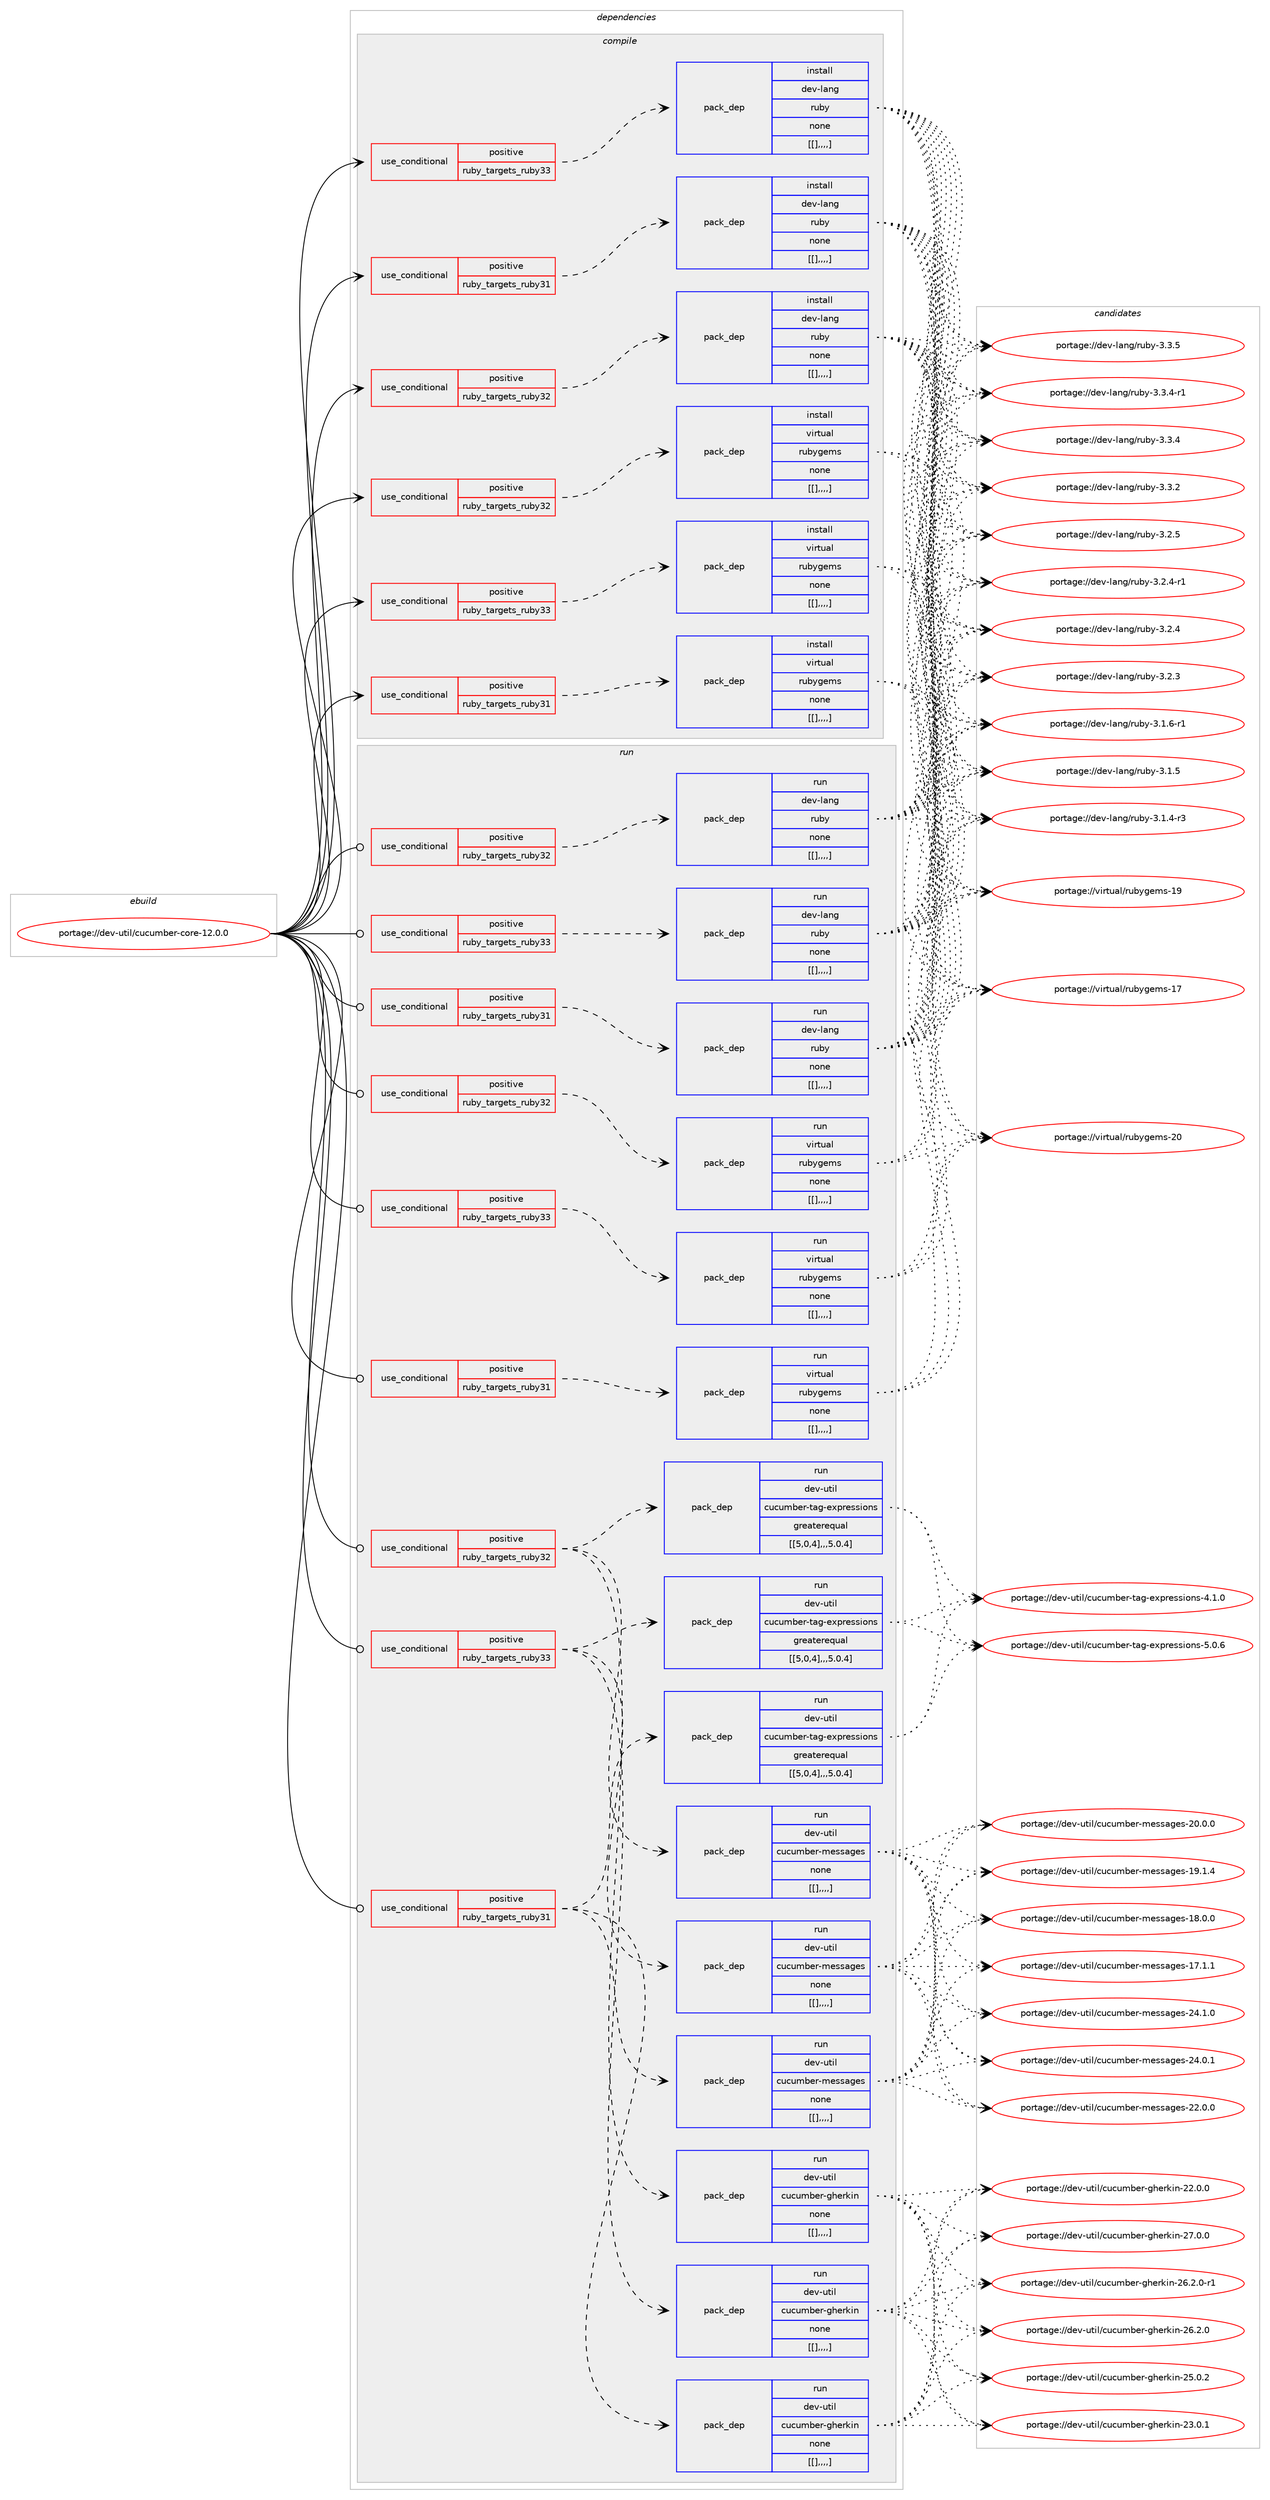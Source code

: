 digraph prolog {

# *************
# Graph options
# *************

newrank=true;
concentrate=true;
compound=true;
graph [rankdir=LR,fontname=Helvetica,fontsize=10,ranksep=1.5];#, ranksep=2.5, nodesep=0.2];
edge  [arrowhead=vee];
node  [fontname=Helvetica,fontsize=10];

# **********
# The ebuild
# **********

subgraph cluster_leftcol {
color=gray;
label=<<i>ebuild</i>>;
id [label="portage://dev-util/cucumber-core-12.0.0", color=red, width=4, href="../dev-util/cucumber-core-12.0.0.svg"];
}

# ****************
# The dependencies
# ****************

subgraph cluster_midcol {
color=gray;
label=<<i>dependencies</i>>;
subgraph cluster_compile {
fillcolor="#eeeeee";
style=filled;
label=<<i>compile</i>>;
subgraph cond61495 {
dependency216342 [label=<<TABLE BORDER="0" CELLBORDER="1" CELLSPACING="0" CELLPADDING="4"><TR><TD ROWSPAN="3" CELLPADDING="10">use_conditional</TD></TR><TR><TD>positive</TD></TR><TR><TD>ruby_targets_ruby31</TD></TR></TABLE>>, shape=none, color=red];
subgraph pack153451 {
dependency216343 [label=<<TABLE BORDER="0" CELLBORDER="1" CELLSPACING="0" CELLPADDING="4" WIDTH="220"><TR><TD ROWSPAN="6" CELLPADDING="30">pack_dep</TD></TR><TR><TD WIDTH="110">install</TD></TR><TR><TD>dev-lang</TD></TR><TR><TD>ruby</TD></TR><TR><TD>none</TD></TR><TR><TD>[[],,,,]</TD></TR></TABLE>>, shape=none, color=blue];
}
dependency216342:e -> dependency216343:w [weight=20,style="dashed",arrowhead="vee"];
}
id:e -> dependency216342:w [weight=20,style="solid",arrowhead="vee"];
subgraph cond61496 {
dependency216344 [label=<<TABLE BORDER="0" CELLBORDER="1" CELLSPACING="0" CELLPADDING="4"><TR><TD ROWSPAN="3" CELLPADDING="10">use_conditional</TD></TR><TR><TD>positive</TD></TR><TR><TD>ruby_targets_ruby31</TD></TR></TABLE>>, shape=none, color=red];
subgraph pack153452 {
dependency216345 [label=<<TABLE BORDER="0" CELLBORDER="1" CELLSPACING="0" CELLPADDING="4" WIDTH="220"><TR><TD ROWSPAN="6" CELLPADDING="30">pack_dep</TD></TR><TR><TD WIDTH="110">install</TD></TR><TR><TD>virtual</TD></TR><TR><TD>rubygems</TD></TR><TR><TD>none</TD></TR><TR><TD>[[],,,,]</TD></TR></TABLE>>, shape=none, color=blue];
}
dependency216344:e -> dependency216345:w [weight=20,style="dashed",arrowhead="vee"];
}
id:e -> dependency216344:w [weight=20,style="solid",arrowhead="vee"];
subgraph cond61497 {
dependency216346 [label=<<TABLE BORDER="0" CELLBORDER="1" CELLSPACING="0" CELLPADDING="4"><TR><TD ROWSPAN="3" CELLPADDING="10">use_conditional</TD></TR><TR><TD>positive</TD></TR><TR><TD>ruby_targets_ruby32</TD></TR></TABLE>>, shape=none, color=red];
subgraph pack153453 {
dependency216347 [label=<<TABLE BORDER="0" CELLBORDER="1" CELLSPACING="0" CELLPADDING="4" WIDTH="220"><TR><TD ROWSPAN="6" CELLPADDING="30">pack_dep</TD></TR><TR><TD WIDTH="110">install</TD></TR><TR><TD>dev-lang</TD></TR><TR><TD>ruby</TD></TR><TR><TD>none</TD></TR><TR><TD>[[],,,,]</TD></TR></TABLE>>, shape=none, color=blue];
}
dependency216346:e -> dependency216347:w [weight=20,style="dashed",arrowhead="vee"];
}
id:e -> dependency216346:w [weight=20,style="solid",arrowhead="vee"];
subgraph cond61498 {
dependency216348 [label=<<TABLE BORDER="0" CELLBORDER="1" CELLSPACING="0" CELLPADDING="4"><TR><TD ROWSPAN="3" CELLPADDING="10">use_conditional</TD></TR><TR><TD>positive</TD></TR><TR><TD>ruby_targets_ruby32</TD></TR></TABLE>>, shape=none, color=red];
subgraph pack153454 {
dependency216349 [label=<<TABLE BORDER="0" CELLBORDER="1" CELLSPACING="0" CELLPADDING="4" WIDTH="220"><TR><TD ROWSPAN="6" CELLPADDING="30">pack_dep</TD></TR><TR><TD WIDTH="110">install</TD></TR><TR><TD>virtual</TD></TR><TR><TD>rubygems</TD></TR><TR><TD>none</TD></TR><TR><TD>[[],,,,]</TD></TR></TABLE>>, shape=none, color=blue];
}
dependency216348:e -> dependency216349:w [weight=20,style="dashed",arrowhead="vee"];
}
id:e -> dependency216348:w [weight=20,style="solid",arrowhead="vee"];
subgraph cond61499 {
dependency216350 [label=<<TABLE BORDER="0" CELLBORDER="1" CELLSPACING="0" CELLPADDING="4"><TR><TD ROWSPAN="3" CELLPADDING="10">use_conditional</TD></TR><TR><TD>positive</TD></TR><TR><TD>ruby_targets_ruby33</TD></TR></TABLE>>, shape=none, color=red];
subgraph pack153455 {
dependency216351 [label=<<TABLE BORDER="0" CELLBORDER="1" CELLSPACING="0" CELLPADDING="4" WIDTH="220"><TR><TD ROWSPAN="6" CELLPADDING="30">pack_dep</TD></TR><TR><TD WIDTH="110">install</TD></TR><TR><TD>dev-lang</TD></TR><TR><TD>ruby</TD></TR><TR><TD>none</TD></TR><TR><TD>[[],,,,]</TD></TR></TABLE>>, shape=none, color=blue];
}
dependency216350:e -> dependency216351:w [weight=20,style="dashed",arrowhead="vee"];
}
id:e -> dependency216350:w [weight=20,style="solid",arrowhead="vee"];
subgraph cond61500 {
dependency216352 [label=<<TABLE BORDER="0" CELLBORDER="1" CELLSPACING="0" CELLPADDING="4"><TR><TD ROWSPAN="3" CELLPADDING="10">use_conditional</TD></TR><TR><TD>positive</TD></TR><TR><TD>ruby_targets_ruby33</TD></TR></TABLE>>, shape=none, color=red];
subgraph pack153456 {
dependency216353 [label=<<TABLE BORDER="0" CELLBORDER="1" CELLSPACING="0" CELLPADDING="4" WIDTH="220"><TR><TD ROWSPAN="6" CELLPADDING="30">pack_dep</TD></TR><TR><TD WIDTH="110">install</TD></TR><TR><TD>virtual</TD></TR><TR><TD>rubygems</TD></TR><TR><TD>none</TD></TR><TR><TD>[[],,,,]</TD></TR></TABLE>>, shape=none, color=blue];
}
dependency216352:e -> dependency216353:w [weight=20,style="dashed",arrowhead="vee"];
}
id:e -> dependency216352:w [weight=20,style="solid",arrowhead="vee"];
}
subgraph cluster_compileandrun {
fillcolor="#eeeeee";
style=filled;
label=<<i>compile and run</i>>;
}
subgraph cluster_run {
fillcolor="#eeeeee";
style=filled;
label=<<i>run</i>>;
subgraph cond61501 {
dependency216354 [label=<<TABLE BORDER="0" CELLBORDER="1" CELLSPACING="0" CELLPADDING="4"><TR><TD ROWSPAN="3" CELLPADDING="10">use_conditional</TD></TR><TR><TD>positive</TD></TR><TR><TD>ruby_targets_ruby31</TD></TR></TABLE>>, shape=none, color=red];
subgraph pack153457 {
dependency216355 [label=<<TABLE BORDER="0" CELLBORDER="1" CELLSPACING="0" CELLPADDING="4" WIDTH="220"><TR><TD ROWSPAN="6" CELLPADDING="30">pack_dep</TD></TR><TR><TD WIDTH="110">run</TD></TR><TR><TD>dev-lang</TD></TR><TR><TD>ruby</TD></TR><TR><TD>none</TD></TR><TR><TD>[[],,,,]</TD></TR></TABLE>>, shape=none, color=blue];
}
dependency216354:e -> dependency216355:w [weight=20,style="dashed",arrowhead="vee"];
}
id:e -> dependency216354:w [weight=20,style="solid",arrowhead="odot"];
subgraph cond61502 {
dependency216356 [label=<<TABLE BORDER="0" CELLBORDER="1" CELLSPACING="0" CELLPADDING="4"><TR><TD ROWSPAN="3" CELLPADDING="10">use_conditional</TD></TR><TR><TD>positive</TD></TR><TR><TD>ruby_targets_ruby31</TD></TR></TABLE>>, shape=none, color=red];
subgraph pack153458 {
dependency216357 [label=<<TABLE BORDER="0" CELLBORDER="1" CELLSPACING="0" CELLPADDING="4" WIDTH="220"><TR><TD ROWSPAN="6" CELLPADDING="30">pack_dep</TD></TR><TR><TD WIDTH="110">run</TD></TR><TR><TD>dev-util</TD></TR><TR><TD>cucumber-gherkin</TD></TR><TR><TD>none</TD></TR><TR><TD>[[],,,,]</TD></TR></TABLE>>, shape=none, color=blue];
}
dependency216356:e -> dependency216357:w [weight=20,style="dashed",arrowhead="vee"];
subgraph pack153459 {
dependency216358 [label=<<TABLE BORDER="0" CELLBORDER="1" CELLSPACING="0" CELLPADDING="4" WIDTH="220"><TR><TD ROWSPAN="6" CELLPADDING="30">pack_dep</TD></TR><TR><TD WIDTH="110">run</TD></TR><TR><TD>dev-util</TD></TR><TR><TD>cucumber-messages</TD></TR><TR><TD>none</TD></TR><TR><TD>[[],,,,]</TD></TR></TABLE>>, shape=none, color=blue];
}
dependency216356:e -> dependency216358:w [weight=20,style="dashed",arrowhead="vee"];
subgraph pack153460 {
dependency216359 [label=<<TABLE BORDER="0" CELLBORDER="1" CELLSPACING="0" CELLPADDING="4" WIDTH="220"><TR><TD ROWSPAN="6" CELLPADDING="30">pack_dep</TD></TR><TR><TD WIDTH="110">run</TD></TR><TR><TD>dev-util</TD></TR><TR><TD>cucumber-tag-expressions</TD></TR><TR><TD>greaterequal</TD></TR><TR><TD>[[5,0,4],,,5.0.4]</TD></TR></TABLE>>, shape=none, color=blue];
}
dependency216356:e -> dependency216359:w [weight=20,style="dashed",arrowhead="vee"];
}
id:e -> dependency216356:w [weight=20,style="solid",arrowhead="odot"];
subgraph cond61503 {
dependency216360 [label=<<TABLE BORDER="0" CELLBORDER="1" CELLSPACING="0" CELLPADDING="4"><TR><TD ROWSPAN="3" CELLPADDING="10">use_conditional</TD></TR><TR><TD>positive</TD></TR><TR><TD>ruby_targets_ruby31</TD></TR></TABLE>>, shape=none, color=red];
subgraph pack153461 {
dependency216361 [label=<<TABLE BORDER="0" CELLBORDER="1" CELLSPACING="0" CELLPADDING="4" WIDTH="220"><TR><TD ROWSPAN="6" CELLPADDING="30">pack_dep</TD></TR><TR><TD WIDTH="110">run</TD></TR><TR><TD>virtual</TD></TR><TR><TD>rubygems</TD></TR><TR><TD>none</TD></TR><TR><TD>[[],,,,]</TD></TR></TABLE>>, shape=none, color=blue];
}
dependency216360:e -> dependency216361:w [weight=20,style="dashed",arrowhead="vee"];
}
id:e -> dependency216360:w [weight=20,style="solid",arrowhead="odot"];
subgraph cond61504 {
dependency216362 [label=<<TABLE BORDER="0" CELLBORDER="1" CELLSPACING="0" CELLPADDING="4"><TR><TD ROWSPAN="3" CELLPADDING="10">use_conditional</TD></TR><TR><TD>positive</TD></TR><TR><TD>ruby_targets_ruby32</TD></TR></TABLE>>, shape=none, color=red];
subgraph pack153462 {
dependency216363 [label=<<TABLE BORDER="0" CELLBORDER="1" CELLSPACING="0" CELLPADDING="4" WIDTH="220"><TR><TD ROWSPAN="6" CELLPADDING="30">pack_dep</TD></TR><TR><TD WIDTH="110">run</TD></TR><TR><TD>dev-lang</TD></TR><TR><TD>ruby</TD></TR><TR><TD>none</TD></TR><TR><TD>[[],,,,]</TD></TR></TABLE>>, shape=none, color=blue];
}
dependency216362:e -> dependency216363:w [weight=20,style="dashed",arrowhead="vee"];
}
id:e -> dependency216362:w [weight=20,style="solid",arrowhead="odot"];
subgraph cond61505 {
dependency216364 [label=<<TABLE BORDER="0" CELLBORDER="1" CELLSPACING="0" CELLPADDING="4"><TR><TD ROWSPAN="3" CELLPADDING="10">use_conditional</TD></TR><TR><TD>positive</TD></TR><TR><TD>ruby_targets_ruby32</TD></TR></TABLE>>, shape=none, color=red];
subgraph pack153463 {
dependency216365 [label=<<TABLE BORDER="0" CELLBORDER="1" CELLSPACING="0" CELLPADDING="4" WIDTH="220"><TR><TD ROWSPAN="6" CELLPADDING="30">pack_dep</TD></TR><TR><TD WIDTH="110">run</TD></TR><TR><TD>dev-util</TD></TR><TR><TD>cucumber-gherkin</TD></TR><TR><TD>none</TD></TR><TR><TD>[[],,,,]</TD></TR></TABLE>>, shape=none, color=blue];
}
dependency216364:e -> dependency216365:w [weight=20,style="dashed",arrowhead="vee"];
subgraph pack153464 {
dependency216366 [label=<<TABLE BORDER="0" CELLBORDER="1" CELLSPACING="0" CELLPADDING="4" WIDTH="220"><TR><TD ROWSPAN="6" CELLPADDING="30">pack_dep</TD></TR><TR><TD WIDTH="110">run</TD></TR><TR><TD>dev-util</TD></TR><TR><TD>cucumber-messages</TD></TR><TR><TD>none</TD></TR><TR><TD>[[],,,,]</TD></TR></TABLE>>, shape=none, color=blue];
}
dependency216364:e -> dependency216366:w [weight=20,style="dashed",arrowhead="vee"];
subgraph pack153465 {
dependency216367 [label=<<TABLE BORDER="0" CELLBORDER="1" CELLSPACING="0" CELLPADDING="4" WIDTH="220"><TR><TD ROWSPAN="6" CELLPADDING="30">pack_dep</TD></TR><TR><TD WIDTH="110">run</TD></TR><TR><TD>dev-util</TD></TR><TR><TD>cucumber-tag-expressions</TD></TR><TR><TD>greaterequal</TD></TR><TR><TD>[[5,0,4],,,5.0.4]</TD></TR></TABLE>>, shape=none, color=blue];
}
dependency216364:e -> dependency216367:w [weight=20,style="dashed",arrowhead="vee"];
}
id:e -> dependency216364:w [weight=20,style="solid",arrowhead="odot"];
subgraph cond61506 {
dependency216368 [label=<<TABLE BORDER="0" CELLBORDER="1" CELLSPACING="0" CELLPADDING="4"><TR><TD ROWSPAN="3" CELLPADDING="10">use_conditional</TD></TR><TR><TD>positive</TD></TR><TR><TD>ruby_targets_ruby32</TD></TR></TABLE>>, shape=none, color=red];
subgraph pack153466 {
dependency216369 [label=<<TABLE BORDER="0" CELLBORDER="1" CELLSPACING="0" CELLPADDING="4" WIDTH="220"><TR><TD ROWSPAN="6" CELLPADDING="30">pack_dep</TD></TR><TR><TD WIDTH="110">run</TD></TR><TR><TD>virtual</TD></TR><TR><TD>rubygems</TD></TR><TR><TD>none</TD></TR><TR><TD>[[],,,,]</TD></TR></TABLE>>, shape=none, color=blue];
}
dependency216368:e -> dependency216369:w [weight=20,style="dashed",arrowhead="vee"];
}
id:e -> dependency216368:w [weight=20,style="solid",arrowhead="odot"];
subgraph cond61507 {
dependency216370 [label=<<TABLE BORDER="0" CELLBORDER="1" CELLSPACING="0" CELLPADDING="4"><TR><TD ROWSPAN="3" CELLPADDING="10">use_conditional</TD></TR><TR><TD>positive</TD></TR><TR><TD>ruby_targets_ruby33</TD></TR></TABLE>>, shape=none, color=red];
subgraph pack153467 {
dependency216371 [label=<<TABLE BORDER="0" CELLBORDER="1" CELLSPACING="0" CELLPADDING="4" WIDTH="220"><TR><TD ROWSPAN="6" CELLPADDING="30">pack_dep</TD></TR><TR><TD WIDTH="110">run</TD></TR><TR><TD>dev-lang</TD></TR><TR><TD>ruby</TD></TR><TR><TD>none</TD></TR><TR><TD>[[],,,,]</TD></TR></TABLE>>, shape=none, color=blue];
}
dependency216370:e -> dependency216371:w [weight=20,style="dashed",arrowhead="vee"];
}
id:e -> dependency216370:w [weight=20,style="solid",arrowhead="odot"];
subgraph cond61508 {
dependency216372 [label=<<TABLE BORDER="0" CELLBORDER="1" CELLSPACING="0" CELLPADDING="4"><TR><TD ROWSPAN="3" CELLPADDING="10">use_conditional</TD></TR><TR><TD>positive</TD></TR><TR><TD>ruby_targets_ruby33</TD></TR></TABLE>>, shape=none, color=red];
subgraph pack153468 {
dependency216373 [label=<<TABLE BORDER="0" CELLBORDER="1" CELLSPACING="0" CELLPADDING="4" WIDTH="220"><TR><TD ROWSPAN="6" CELLPADDING="30">pack_dep</TD></TR><TR><TD WIDTH="110">run</TD></TR><TR><TD>dev-util</TD></TR><TR><TD>cucumber-gherkin</TD></TR><TR><TD>none</TD></TR><TR><TD>[[],,,,]</TD></TR></TABLE>>, shape=none, color=blue];
}
dependency216372:e -> dependency216373:w [weight=20,style="dashed",arrowhead="vee"];
subgraph pack153469 {
dependency216374 [label=<<TABLE BORDER="0" CELLBORDER="1" CELLSPACING="0" CELLPADDING="4" WIDTH="220"><TR><TD ROWSPAN="6" CELLPADDING="30">pack_dep</TD></TR><TR><TD WIDTH="110">run</TD></TR><TR><TD>dev-util</TD></TR><TR><TD>cucumber-messages</TD></TR><TR><TD>none</TD></TR><TR><TD>[[],,,,]</TD></TR></TABLE>>, shape=none, color=blue];
}
dependency216372:e -> dependency216374:w [weight=20,style="dashed",arrowhead="vee"];
subgraph pack153470 {
dependency216375 [label=<<TABLE BORDER="0" CELLBORDER="1" CELLSPACING="0" CELLPADDING="4" WIDTH="220"><TR><TD ROWSPAN="6" CELLPADDING="30">pack_dep</TD></TR><TR><TD WIDTH="110">run</TD></TR><TR><TD>dev-util</TD></TR><TR><TD>cucumber-tag-expressions</TD></TR><TR><TD>greaterequal</TD></TR><TR><TD>[[5,0,4],,,5.0.4]</TD></TR></TABLE>>, shape=none, color=blue];
}
dependency216372:e -> dependency216375:w [weight=20,style="dashed",arrowhead="vee"];
}
id:e -> dependency216372:w [weight=20,style="solid",arrowhead="odot"];
subgraph cond61509 {
dependency216376 [label=<<TABLE BORDER="0" CELLBORDER="1" CELLSPACING="0" CELLPADDING="4"><TR><TD ROWSPAN="3" CELLPADDING="10">use_conditional</TD></TR><TR><TD>positive</TD></TR><TR><TD>ruby_targets_ruby33</TD></TR></TABLE>>, shape=none, color=red];
subgraph pack153471 {
dependency216377 [label=<<TABLE BORDER="0" CELLBORDER="1" CELLSPACING="0" CELLPADDING="4" WIDTH="220"><TR><TD ROWSPAN="6" CELLPADDING="30">pack_dep</TD></TR><TR><TD WIDTH="110">run</TD></TR><TR><TD>virtual</TD></TR><TR><TD>rubygems</TD></TR><TR><TD>none</TD></TR><TR><TD>[[],,,,]</TD></TR></TABLE>>, shape=none, color=blue];
}
dependency216376:e -> dependency216377:w [weight=20,style="dashed",arrowhead="vee"];
}
id:e -> dependency216376:w [weight=20,style="solid",arrowhead="odot"];
}
}

# **************
# The candidates
# **************

subgraph cluster_choices {
rank=same;
color=gray;
label=<<i>candidates</i>>;

subgraph choice153451 {
color=black;
nodesep=1;
choice10010111845108971101034711411798121455146514653 [label="portage://dev-lang/ruby-3.3.5", color=red, width=4,href="../dev-lang/ruby-3.3.5.svg"];
choice100101118451089711010347114117981214551465146524511449 [label="portage://dev-lang/ruby-3.3.4-r1", color=red, width=4,href="../dev-lang/ruby-3.3.4-r1.svg"];
choice10010111845108971101034711411798121455146514652 [label="portage://dev-lang/ruby-3.3.4", color=red, width=4,href="../dev-lang/ruby-3.3.4.svg"];
choice10010111845108971101034711411798121455146514650 [label="portage://dev-lang/ruby-3.3.2", color=red, width=4,href="../dev-lang/ruby-3.3.2.svg"];
choice10010111845108971101034711411798121455146504653 [label="portage://dev-lang/ruby-3.2.5", color=red, width=4,href="../dev-lang/ruby-3.2.5.svg"];
choice100101118451089711010347114117981214551465046524511449 [label="portage://dev-lang/ruby-3.2.4-r1", color=red, width=4,href="../dev-lang/ruby-3.2.4-r1.svg"];
choice10010111845108971101034711411798121455146504652 [label="portage://dev-lang/ruby-3.2.4", color=red, width=4,href="../dev-lang/ruby-3.2.4.svg"];
choice10010111845108971101034711411798121455146504651 [label="portage://dev-lang/ruby-3.2.3", color=red, width=4,href="../dev-lang/ruby-3.2.3.svg"];
choice100101118451089711010347114117981214551464946544511449 [label="portage://dev-lang/ruby-3.1.6-r1", color=red, width=4,href="../dev-lang/ruby-3.1.6-r1.svg"];
choice10010111845108971101034711411798121455146494653 [label="portage://dev-lang/ruby-3.1.5", color=red, width=4,href="../dev-lang/ruby-3.1.5.svg"];
choice100101118451089711010347114117981214551464946524511451 [label="portage://dev-lang/ruby-3.1.4-r3", color=red, width=4,href="../dev-lang/ruby-3.1.4-r3.svg"];
dependency216343:e -> choice10010111845108971101034711411798121455146514653:w [style=dotted,weight="100"];
dependency216343:e -> choice100101118451089711010347114117981214551465146524511449:w [style=dotted,weight="100"];
dependency216343:e -> choice10010111845108971101034711411798121455146514652:w [style=dotted,weight="100"];
dependency216343:e -> choice10010111845108971101034711411798121455146514650:w [style=dotted,weight="100"];
dependency216343:e -> choice10010111845108971101034711411798121455146504653:w [style=dotted,weight="100"];
dependency216343:e -> choice100101118451089711010347114117981214551465046524511449:w [style=dotted,weight="100"];
dependency216343:e -> choice10010111845108971101034711411798121455146504652:w [style=dotted,weight="100"];
dependency216343:e -> choice10010111845108971101034711411798121455146504651:w [style=dotted,weight="100"];
dependency216343:e -> choice100101118451089711010347114117981214551464946544511449:w [style=dotted,weight="100"];
dependency216343:e -> choice10010111845108971101034711411798121455146494653:w [style=dotted,weight="100"];
dependency216343:e -> choice100101118451089711010347114117981214551464946524511451:w [style=dotted,weight="100"];
}
subgraph choice153452 {
color=black;
nodesep=1;
choice118105114116117971084711411798121103101109115455048 [label="portage://virtual/rubygems-20", color=red, width=4,href="../virtual/rubygems-20.svg"];
choice118105114116117971084711411798121103101109115454957 [label="portage://virtual/rubygems-19", color=red, width=4,href="../virtual/rubygems-19.svg"];
choice118105114116117971084711411798121103101109115454955 [label="portage://virtual/rubygems-17", color=red, width=4,href="../virtual/rubygems-17.svg"];
dependency216345:e -> choice118105114116117971084711411798121103101109115455048:w [style=dotted,weight="100"];
dependency216345:e -> choice118105114116117971084711411798121103101109115454957:w [style=dotted,weight="100"];
dependency216345:e -> choice118105114116117971084711411798121103101109115454955:w [style=dotted,weight="100"];
}
subgraph choice153453 {
color=black;
nodesep=1;
choice10010111845108971101034711411798121455146514653 [label="portage://dev-lang/ruby-3.3.5", color=red, width=4,href="../dev-lang/ruby-3.3.5.svg"];
choice100101118451089711010347114117981214551465146524511449 [label="portage://dev-lang/ruby-3.3.4-r1", color=red, width=4,href="../dev-lang/ruby-3.3.4-r1.svg"];
choice10010111845108971101034711411798121455146514652 [label="portage://dev-lang/ruby-3.3.4", color=red, width=4,href="../dev-lang/ruby-3.3.4.svg"];
choice10010111845108971101034711411798121455146514650 [label="portage://dev-lang/ruby-3.3.2", color=red, width=4,href="../dev-lang/ruby-3.3.2.svg"];
choice10010111845108971101034711411798121455146504653 [label="portage://dev-lang/ruby-3.2.5", color=red, width=4,href="../dev-lang/ruby-3.2.5.svg"];
choice100101118451089711010347114117981214551465046524511449 [label="portage://dev-lang/ruby-3.2.4-r1", color=red, width=4,href="../dev-lang/ruby-3.2.4-r1.svg"];
choice10010111845108971101034711411798121455146504652 [label="portage://dev-lang/ruby-3.2.4", color=red, width=4,href="../dev-lang/ruby-3.2.4.svg"];
choice10010111845108971101034711411798121455146504651 [label="portage://dev-lang/ruby-3.2.3", color=red, width=4,href="../dev-lang/ruby-3.2.3.svg"];
choice100101118451089711010347114117981214551464946544511449 [label="portage://dev-lang/ruby-3.1.6-r1", color=red, width=4,href="../dev-lang/ruby-3.1.6-r1.svg"];
choice10010111845108971101034711411798121455146494653 [label="portage://dev-lang/ruby-3.1.5", color=red, width=4,href="../dev-lang/ruby-3.1.5.svg"];
choice100101118451089711010347114117981214551464946524511451 [label="portage://dev-lang/ruby-3.1.4-r3", color=red, width=4,href="../dev-lang/ruby-3.1.4-r3.svg"];
dependency216347:e -> choice10010111845108971101034711411798121455146514653:w [style=dotted,weight="100"];
dependency216347:e -> choice100101118451089711010347114117981214551465146524511449:w [style=dotted,weight="100"];
dependency216347:e -> choice10010111845108971101034711411798121455146514652:w [style=dotted,weight="100"];
dependency216347:e -> choice10010111845108971101034711411798121455146514650:w [style=dotted,weight="100"];
dependency216347:e -> choice10010111845108971101034711411798121455146504653:w [style=dotted,weight="100"];
dependency216347:e -> choice100101118451089711010347114117981214551465046524511449:w [style=dotted,weight="100"];
dependency216347:e -> choice10010111845108971101034711411798121455146504652:w [style=dotted,weight="100"];
dependency216347:e -> choice10010111845108971101034711411798121455146504651:w [style=dotted,weight="100"];
dependency216347:e -> choice100101118451089711010347114117981214551464946544511449:w [style=dotted,weight="100"];
dependency216347:e -> choice10010111845108971101034711411798121455146494653:w [style=dotted,weight="100"];
dependency216347:e -> choice100101118451089711010347114117981214551464946524511451:w [style=dotted,weight="100"];
}
subgraph choice153454 {
color=black;
nodesep=1;
choice118105114116117971084711411798121103101109115455048 [label="portage://virtual/rubygems-20", color=red, width=4,href="../virtual/rubygems-20.svg"];
choice118105114116117971084711411798121103101109115454957 [label="portage://virtual/rubygems-19", color=red, width=4,href="../virtual/rubygems-19.svg"];
choice118105114116117971084711411798121103101109115454955 [label="portage://virtual/rubygems-17", color=red, width=4,href="../virtual/rubygems-17.svg"];
dependency216349:e -> choice118105114116117971084711411798121103101109115455048:w [style=dotted,weight="100"];
dependency216349:e -> choice118105114116117971084711411798121103101109115454957:w [style=dotted,weight="100"];
dependency216349:e -> choice118105114116117971084711411798121103101109115454955:w [style=dotted,weight="100"];
}
subgraph choice153455 {
color=black;
nodesep=1;
choice10010111845108971101034711411798121455146514653 [label="portage://dev-lang/ruby-3.3.5", color=red, width=4,href="../dev-lang/ruby-3.3.5.svg"];
choice100101118451089711010347114117981214551465146524511449 [label="portage://dev-lang/ruby-3.3.4-r1", color=red, width=4,href="../dev-lang/ruby-3.3.4-r1.svg"];
choice10010111845108971101034711411798121455146514652 [label="portage://dev-lang/ruby-3.3.4", color=red, width=4,href="../dev-lang/ruby-3.3.4.svg"];
choice10010111845108971101034711411798121455146514650 [label="portage://dev-lang/ruby-3.3.2", color=red, width=4,href="../dev-lang/ruby-3.3.2.svg"];
choice10010111845108971101034711411798121455146504653 [label="portage://dev-lang/ruby-3.2.5", color=red, width=4,href="../dev-lang/ruby-3.2.5.svg"];
choice100101118451089711010347114117981214551465046524511449 [label="portage://dev-lang/ruby-3.2.4-r1", color=red, width=4,href="../dev-lang/ruby-3.2.4-r1.svg"];
choice10010111845108971101034711411798121455146504652 [label="portage://dev-lang/ruby-3.2.4", color=red, width=4,href="../dev-lang/ruby-3.2.4.svg"];
choice10010111845108971101034711411798121455146504651 [label="portage://dev-lang/ruby-3.2.3", color=red, width=4,href="../dev-lang/ruby-3.2.3.svg"];
choice100101118451089711010347114117981214551464946544511449 [label="portage://dev-lang/ruby-3.1.6-r1", color=red, width=4,href="../dev-lang/ruby-3.1.6-r1.svg"];
choice10010111845108971101034711411798121455146494653 [label="portage://dev-lang/ruby-3.1.5", color=red, width=4,href="../dev-lang/ruby-3.1.5.svg"];
choice100101118451089711010347114117981214551464946524511451 [label="portage://dev-lang/ruby-3.1.4-r3", color=red, width=4,href="../dev-lang/ruby-3.1.4-r3.svg"];
dependency216351:e -> choice10010111845108971101034711411798121455146514653:w [style=dotted,weight="100"];
dependency216351:e -> choice100101118451089711010347114117981214551465146524511449:w [style=dotted,weight="100"];
dependency216351:e -> choice10010111845108971101034711411798121455146514652:w [style=dotted,weight="100"];
dependency216351:e -> choice10010111845108971101034711411798121455146514650:w [style=dotted,weight="100"];
dependency216351:e -> choice10010111845108971101034711411798121455146504653:w [style=dotted,weight="100"];
dependency216351:e -> choice100101118451089711010347114117981214551465046524511449:w [style=dotted,weight="100"];
dependency216351:e -> choice10010111845108971101034711411798121455146504652:w [style=dotted,weight="100"];
dependency216351:e -> choice10010111845108971101034711411798121455146504651:w [style=dotted,weight="100"];
dependency216351:e -> choice100101118451089711010347114117981214551464946544511449:w [style=dotted,weight="100"];
dependency216351:e -> choice10010111845108971101034711411798121455146494653:w [style=dotted,weight="100"];
dependency216351:e -> choice100101118451089711010347114117981214551464946524511451:w [style=dotted,weight="100"];
}
subgraph choice153456 {
color=black;
nodesep=1;
choice118105114116117971084711411798121103101109115455048 [label="portage://virtual/rubygems-20", color=red, width=4,href="../virtual/rubygems-20.svg"];
choice118105114116117971084711411798121103101109115454957 [label="portage://virtual/rubygems-19", color=red, width=4,href="../virtual/rubygems-19.svg"];
choice118105114116117971084711411798121103101109115454955 [label="portage://virtual/rubygems-17", color=red, width=4,href="../virtual/rubygems-17.svg"];
dependency216353:e -> choice118105114116117971084711411798121103101109115455048:w [style=dotted,weight="100"];
dependency216353:e -> choice118105114116117971084711411798121103101109115454957:w [style=dotted,weight="100"];
dependency216353:e -> choice118105114116117971084711411798121103101109115454955:w [style=dotted,weight="100"];
}
subgraph choice153457 {
color=black;
nodesep=1;
choice10010111845108971101034711411798121455146514653 [label="portage://dev-lang/ruby-3.3.5", color=red, width=4,href="../dev-lang/ruby-3.3.5.svg"];
choice100101118451089711010347114117981214551465146524511449 [label="portage://dev-lang/ruby-3.3.4-r1", color=red, width=4,href="../dev-lang/ruby-3.3.4-r1.svg"];
choice10010111845108971101034711411798121455146514652 [label="portage://dev-lang/ruby-3.3.4", color=red, width=4,href="../dev-lang/ruby-3.3.4.svg"];
choice10010111845108971101034711411798121455146514650 [label="portage://dev-lang/ruby-3.3.2", color=red, width=4,href="../dev-lang/ruby-3.3.2.svg"];
choice10010111845108971101034711411798121455146504653 [label="portage://dev-lang/ruby-3.2.5", color=red, width=4,href="../dev-lang/ruby-3.2.5.svg"];
choice100101118451089711010347114117981214551465046524511449 [label="portage://dev-lang/ruby-3.2.4-r1", color=red, width=4,href="../dev-lang/ruby-3.2.4-r1.svg"];
choice10010111845108971101034711411798121455146504652 [label="portage://dev-lang/ruby-3.2.4", color=red, width=4,href="../dev-lang/ruby-3.2.4.svg"];
choice10010111845108971101034711411798121455146504651 [label="portage://dev-lang/ruby-3.2.3", color=red, width=4,href="../dev-lang/ruby-3.2.3.svg"];
choice100101118451089711010347114117981214551464946544511449 [label="portage://dev-lang/ruby-3.1.6-r1", color=red, width=4,href="../dev-lang/ruby-3.1.6-r1.svg"];
choice10010111845108971101034711411798121455146494653 [label="portage://dev-lang/ruby-3.1.5", color=red, width=4,href="../dev-lang/ruby-3.1.5.svg"];
choice100101118451089711010347114117981214551464946524511451 [label="portage://dev-lang/ruby-3.1.4-r3", color=red, width=4,href="../dev-lang/ruby-3.1.4-r3.svg"];
dependency216355:e -> choice10010111845108971101034711411798121455146514653:w [style=dotted,weight="100"];
dependency216355:e -> choice100101118451089711010347114117981214551465146524511449:w [style=dotted,weight="100"];
dependency216355:e -> choice10010111845108971101034711411798121455146514652:w [style=dotted,weight="100"];
dependency216355:e -> choice10010111845108971101034711411798121455146514650:w [style=dotted,weight="100"];
dependency216355:e -> choice10010111845108971101034711411798121455146504653:w [style=dotted,weight="100"];
dependency216355:e -> choice100101118451089711010347114117981214551465046524511449:w [style=dotted,weight="100"];
dependency216355:e -> choice10010111845108971101034711411798121455146504652:w [style=dotted,weight="100"];
dependency216355:e -> choice10010111845108971101034711411798121455146504651:w [style=dotted,weight="100"];
dependency216355:e -> choice100101118451089711010347114117981214551464946544511449:w [style=dotted,weight="100"];
dependency216355:e -> choice10010111845108971101034711411798121455146494653:w [style=dotted,weight="100"];
dependency216355:e -> choice100101118451089711010347114117981214551464946524511451:w [style=dotted,weight="100"];
}
subgraph choice153458 {
color=black;
nodesep=1;
choice10010111845117116105108479911799117109981011144510310410111410710511045505546484648 [label="portage://dev-util/cucumber-gherkin-27.0.0", color=red, width=4,href="../dev-util/cucumber-gherkin-27.0.0.svg"];
choice100101118451171161051084799117991171099810111445103104101114107105110455054465046484511449 [label="portage://dev-util/cucumber-gherkin-26.2.0-r1", color=red, width=4,href="../dev-util/cucumber-gherkin-26.2.0-r1.svg"];
choice10010111845117116105108479911799117109981011144510310410111410710511045505446504648 [label="portage://dev-util/cucumber-gherkin-26.2.0", color=red, width=4,href="../dev-util/cucumber-gherkin-26.2.0.svg"];
choice10010111845117116105108479911799117109981011144510310410111410710511045505346484650 [label="portage://dev-util/cucumber-gherkin-25.0.2", color=red, width=4,href="../dev-util/cucumber-gherkin-25.0.2.svg"];
choice10010111845117116105108479911799117109981011144510310410111410710511045505146484649 [label="portage://dev-util/cucumber-gherkin-23.0.1", color=red, width=4,href="../dev-util/cucumber-gherkin-23.0.1.svg"];
choice10010111845117116105108479911799117109981011144510310410111410710511045505046484648 [label="portage://dev-util/cucumber-gherkin-22.0.0", color=red, width=4,href="../dev-util/cucumber-gherkin-22.0.0.svg"];
dependency216357:e -> choice10010111845117116105108479911799117109981011144510310410111410710511045505546484648:w [style=dotted,weight="100"];
dependency216357:e -> choice100101118451171161051084799117991171099810111445103104101114107105110455054465046484511449:w [style=dotted,weight="100"];
dependency216357:e -> choice10010111845117116105108479911799117109981011144510310410111410710511045505446504648:w [style=dotted,weight="100"];
dependency216357:e -> choice10010111845117116105108479911799117109981011144510310410111410710511045505346484650:w [style=dotted,weight="100"];
dependency216357:e -> choice10010111845117116105108479911799117109981011144510310410111410710511045505146484649:w [style=dotted,weight="100"];
dependency216357:e -> choice10010111845117116105108479911799117109981011144510310410111410710511045505046484648:w [style=dotted,weight="100"];
}
subgraph choice153459 {
color=black;
nodesep=1;
choice1001011184511711610510847991179911710998101114451091011151159710310111545505246494648 [label="portage://dev-util/cucumber-messages-24.1.0", color=red, width=4,href="../dev-util/cucumber-messages-24.1.0.svg"];
choice1001011184511711610510847991179911710998101114451091011151159710310111545505246484649 [label="portage://dev-util/cucumber-messages-24.0.1", color=red, width=4,href="../dev-util/cucumber-messages-24.0.1.svg"];
choice1001011184511711610510847991179911710998101114451091011151159710310111545505046484648 [label="portage://dev-util/cucumber-messages-22.0.0", color=red, width=4,href="../dev-util/cucumber-messages-22.0.0.svg"];
choice1001011184511711610510847991179911710998101114451091011151159710310111545504846484648 [label="portage://dev-util/cucumber-messages-20.0.0", color=red, width=4,href="../dev-util/cucumber-messages-20.0.0.svg"];
choice1001011184511711610510847991179911710998101114451091011151159710310111545495746494652 [label="portage://dev-util/cucumber-messages-19.1.4", color=red, width=4,href="../dev-util/cucumber-messages-19.1.4.svg"];
choice1001011184511711610510847991179911710998101114451091011151159710310111545495646484648 [label="portage://dev-util/cucumber-messages-18.0.0", color=red, width=4,href="../dev-util/cucumber-messages-18.0.0.svg"];
choice1001011184511711610510847991179911710998101114451091011151159710310111545495546494649 [label="portage://dev-util/cucumber-messages-17.1.1", color=red, width=4,href="../dev-util/cucumber-messages-17.1.1.svg"];
dependency216358:e -> choice1001011184511711610510847991179911710998101114451091011151159710310111545505246494648:w [style=dotted,weight="100"];
dependency216358:e -> choice1001011184511711610510847991179911710998101114451091011151159710310111545505246484649:w [style=dotted,weight="100"];
dependency216358:e -> choice1001011184511711610510847991179911710998101114451091011151159710310111545505046484648:w [style=dotted,weight="100"];
dependency216358:e -> choice1001011184511711610510847991179911710998101114451091011151159710310111545504846484648:w [style=dotted,weight="100"];
dependency216358:e -> choice1001011184511711610510847991179911710998101114451091011151159710310111545495746494652:w [style=dotted,weight="100"];
dependency216358:e -> choice1001011184511711610510847991179911710998101114451091011151159710310111545495646484648:w [style=dotted,weight="100"];
dependency216358:e -> choice1001011184511711610510847991179911710998101114451091011151159710310111545495546494649:w [style=dotted,weight="100"];
}
subgraph choice153460 {
color=black;
nodesep=1;
choice1001011184511711610510847991179911710998101114451169710345101120112114101115115105111110115455346484654 [label="portage://dev-util/cucumber-tag-expressions-5.0.6", color=red, width=4,href="../dev-util/cucumber-tag-expressions-5.0.6.svg"];
choice1001011184511711610510847991179911710998101114451169710345101120112114101115115105111110115455246494648 [label="portage://dev-util/cucumber-tag-expressions-4.1.0", color=red, width=4,href="../dev-util/cucumber-tag-expressions-4.1.0.svg"];
dependency216359:e -> choice1001011184511711610510847991179911710998101114451169710345101120112114101115115105111110115455346484654:w [style=dotted,weight="100"];
dependency216359:e -> choice1001011184511711610510847991179911710998101114451169710345101120112114101115115105111110115455246494648:w [style=dotted,weight="100"];
}
subgraph choice153461 {
color=black;
nodesep=1;
choice118105114116117971084711411798121103101109115455048 [label="portage://virtual/rubygems-20", color=red, width=4,href="../virtual/rubygems-20.svg"];
choice118105114116117971084711411798121103101109115454957 [label="portage://virtual/rubygems-19", color=red, width=4,href="../virtual/rubygems-19.svg"];
choice118105114116117971084711411798121103101109115454955 [label="portage://virtual/rubygems-17", color=red, width=4,href="../virtual/rubygems-17.svg"];
dependency216361:e -> choice118105114116117971084711411798121103101109115455048:w [style=dotted,weight="100"];
dependency216361:e -> choice118105114116117971084711411798121103101109115454957:w [style=dotted,weight="100"];
dependency216361:e -> choice118105114116117971084711411798121103101109115454955:w [style=dotted,weight="100"];
}
subgraph choice153462 {
color=black;
nodesep=1;
choice10010111845108971101034711411798121455146514653 [label="portage://dev-lang/ruby-3.3.5", color=red, width=4,href="../dev-lang/ruby-3.3.5.svg"];
choice100101118451089711010347114117981214551465146524511449 [label="portage://dev-lang/ruby-3.3.4-r1", color=red, width=4,href="../dev-lang/ruby-3.3.4-r1.svg"];
choice10010111845108971101034711411798121455146514652 [label="portage://dev-lang/ruby-3.3.4", color=red, width=4,href="../dev-lang/ruby-3.3.4.svg"];
choice10010111845108971101034711411798121455146514650 [label="portage://dev-lang/ruby-3.3.2", color=red, width=4,href="../dev-lang/ruby-3.3.2.svg"];
choice10010111845108971101034711411798121455146504653 [label="portage://dev-lang/ruby-3.2.5", color=red, width=4,href="../dev-lang/ruby-3.2.5.svg"];
choice100101118451089711010347114117981214551465046524511449 [label="portage://dev-lang/ruby-3.2.4-r1", color=red, width=4,href="../dev-lang/ruby-3.2.4-r1.svg"];
choice10010111845108971101034711411798121455146504652 [label="portage://dev-lang/ruby-3.2.4", color=red, width=4,href="../dev-lang/ruby-3.2.4.svg"];
choice10010111845108971101034711411798121455146504651 [label="portage://dev-lang/ruby-3.2.3", color=red, width=4,href="../dev-lang/ruby-3.2.3.svg"];
choice100101118451089711010347114117981214551464946544511449 [label="portage://dev-lang/ruby-3.1.6-r1", color=red, width=4,href="../dev-lang/ruby-3.1.6-r1.svg"];
choice10010111845108971101034711411798121455146494653 [label="portage://dev-lang/ruby-3.1.5", color=red, width=4,href="../dev-lang/ruby-3.1.5.svg"];
choice100101118451089711010347114117981214551464946524511451 [label="portage://dev-lang/ruby-3.1.4-r3", color=red, width=4,href="../dev-lang/ruby-3.1.4-r3.svg"];
dependency216363:e -> choice10010111845108971101034711411798121455146514653:w [style=dotted,weight="100"];
dependency216363:e -> choice100101118451089711010347114117981214551465146524511449:w [style=dotted,weight="100"];
dependency216363:e -> choice10010111845108971101034711411798121455146514652:w [style=dotted,weight="100"];
dependency216363:e -> choice10010111845108971101034711411798121455146514650:w [style=dotted,weight="100"];
dependency216363:e -> choice10010111845108971101034711411798121455146504653:w [style=dotted,weight="100"];
dependency216363:e -> choice100101118451089711010347114117981214551465046524511449:w [style=dotted,weight="100"];
dependency216363:e -> choice10010111845108971101034711411798121455146504652:w [style=dotted,weight="100"];
dependency216363:e -> choice10010111845108971101034711411798121455146504651:w [style=dotted,weight="100"];
dependency216363:e -> choice100101118451089711010347114117981214551464946544511449:w [style=dotted,weight="100"];
dependency216363:e -> choice10010111845108971101034711411798121455146494653:w [style=dotted,weight="100"];
dependency216363:e -> choice100101118451089711010347114117981214551464946524511451:w [style=dotted,weight="100"];
}
subgraph choice153463 {
color=black;
nodesep=1;
choice10010111845117116105108479911799117109981011144510310410111410710511045505546484648 [label="portage://dev-util/cucumber-gherkin-27.0.0", color=red, width=4,href="../dev-util/cucumber-gherkin-27.0.0.svg"];
choice100101118451171161051084799117991171099810111445103104101114107105110455054465046484511449 [label="portage://dev-util/cucumber-gherkin-26.2.0-r1", color=red, width=4,href="../dev-util/cucumber-gherkin-26.2.0-r1.svg"];
choice10010111845117116105108479911799117109981011144510310410111410710511045505446504648 [label="portage://dev-util/cucumber-gherkin-26.2.0", color=red, width=4,href="../dev-util/cucumber-gherkin-26.2.0.svg"];
choice10010111845117116105108479911799117109981011144510310410111410710511045505346484650 [label="portage://dev-util/cucumber-gherkin-25.0.2", color=red, width=4,href="../dev-util/cucumber-gherkin-25.0.2.svg"];
choice10010111845117116105108479911799117109981011144510310410111410710511045505146484649 [label="portage://dev-util/cucumber-gherkin-23.0.1", color=red, width=4,href="../dev-util/cucumber-gherkin-23.0.1.svg"];
choice10010111845117116105108479911799117109981011144510310410111410710511045505046484648 [label="portage://dev-util/cucumber-gherkin-22.0.0", color=red, width=4,href="../dev-util/cucumber-gherkin-22.0.0.svg"];
dependency216365:e -> choice10010111845117116105108479911799117109981011144510310410111410710511045505546484648:w [style=dotted,weight="100"];
dependency216365:e -> choice100101118451171161051084799117991171099810111445103104101114107105110455054465046484511449:w [style=dotted,weight="100"];
dependency216365:e -> choice10010111845117116105108479911799117109981011144510310410111410710511045505446504648:w [style=dotted,weight="100"];
dependency216365:e -> choice10010111845117116105108479911799117109981011144510310410111410710511045505346484650:w [style=dotted,weight="100"];
dependency216365:e -> choice10010111845117116105108479911799117109981011144510310410111410710511045505146484649:w [style=dotted,weight="100"];
dependency216365:e -> choice10010111845117116105108479911799117109981011144510310410111410710511045505046484648:w [style=dotted,weight="100"];
}
subgraph choice153464 {
color=black;
nodesep=1;
choice1001011184511711610510847991179911710998101114451091011151159710310111545505246494648 [label="portage://dev-util/cucumber-messages-24.1.0", color=red, width=4,href="../dev-util/cucumber-messages-24.1.0.svg"];
choice1001011184511711610510847991179911710998101114451091011151159710310111545505246484649 [label="portage://dev-util/cucumber-messages-24.0.1", color=red, width=4,href="../dev-util/cucumber-messages-24.0.1.svg"];
choice1001011184511711610510847991179911710998101114451091011151159710310111545505046484648 [label="portage://dev-util/cucumber-messages-22.0.0", color=red, width=4,href="../dev-util/cucumber-messages-22.0.0.svg"];
choice1001011184511711610510847991179911710998101114451091011151159710310111545504846484648 [label="portage://dev-util/cucumber-messages-20.0.0", color=red, width=4,href="../dev-util/cucumber-messages-20.0.0.svg"];
choice1001011184511711610510847991179911710998101114451091011151159710310111545495746494652 [label="portage://dev-util/cucumber-messages-19.1.4", color=red, width=4,href="../dev-util/cucumber-messages-19.1.4.svg"];
choice1001011184511711610510847991179911710998101114451091011151159710310111545495646484648 [label="portage://dev-util/cucumber-messages-18.0.0", color=red, width=4,href="../dev-util/cucumber-messages-18.0.0.svg"];
choice1001011184511711610510847991179911710998101114451091011151159710310111545495546494649 [label="portage://dev-util/cucumber-messages-17.1.1", color=red, width=4,href="../dev-util/cucumber-messages-17.1.1.svg"];
dependency216366:e -> choice1001011184511711610510847991179911710998101114451091011151159710310111545505246494648:w [style=dotted,weight="100"];
dependency216366:e -> choice1001011184511711610510847991179911710998101114451091011151159710310111545505246484649:w [style=dotted,weight="100"];
dependency216366:e -> choice1001011184511711610510847991179911710998101114451091011151159710310111545505046484648:w [style=dotted,weight="100"];
dependency216366:e -> choice1001011184511711610510847991179911710998101114451091011151159710310111545504846484648:w [style=dotted,weight="100"];
dependency216366:e -> choice1001011184511711610510847991179911710998101114451091011151159710310111545495746494652:w [style=dotted,weight="100"];
dependency216366:e -> choice1001011184511711610510847991179911710998101114451091011151159710310111545495646484648:w [style=dotted,weight="100"];
dependency216366:e -> choice1001011184511711610510847991179911710998101114451091011151159710310111545495546494649:w [style=dotted,weight="100"];
}
subgraph choice153465 {
color=black;
nodesep=1;
choice1001011184511711610510847991179911710998101114451169710345101120112114101115115105111110115455346484654 [label="portage://dev-util/cucumber-tag-expressions-5.0.6", color=red, width=4,href="../dev-util/cucumber-tag-expressions-5.0.6.svg"];
choice1001011184511711610510847991179911710998101114451169710345101120112114101115115105111110115455246494648 [label="portage://dev-util/cucumber-tag-expressions-4.1.0", color=red, width=4,href="../dev-util/cucumber-tag-expressions-4.1.0.svg"];
dependency216367:e -> choice1001011184511711610510847991179911710998101114451169710345101120112114101115115105111110115455346484654:w [style=dotted,weight="100"];
dependency216367:e -> choice1001011184511711610510847991179911710998101114451169710345101120112114101115115105111110115455246494648:w [style=dotted,weight="100"];
}
subgraph choice153466 {
color=black;
nodesep=1;
choice118105114116117971084711411798121103101109115455048 [label="portage://virtual/rubygems-20", color=red, width=4,href="../virtual/rubygems-20.svg"];
choice118105114116117971084711411798121103101109115454957 [label="portage://virtual/rubygems-19", color=red, width=4,href="../virtual/rubygems-19.svg"];
choice118105114116117971084711411798121103101109115454955 [label="portage://virtual/rubygems-17", color=red, width=4,href="../virtual/rubygems-17.svg"];
dependency216369:e -> choice118105114116117971084711411798121103101109115455048:w [style=dotted,weight="100"];
dependency216369:e -> choice118105114116117971084711411798121103101109115454957:w [style=dotted,weight="100"];
dependency216369:e -> choice118105114116117971084711411798121103101109115454955:w [style=dotted,weight="100"];
}
subgraph choice153467 {
color=black;
nodesep=1;
choice10010111845108971101034711411798121455146514653 [label="portage://dev-lang/ruby-3.3.5", color=red, width=4,href="../dev-lang/ruby-3.3.5.svg"];
choice100101118451089711010347114117981214551465146524511449 [label="portage://dev-lang/ruby-3.3.4-r1", color=red, width=4,href="../dev-lang/ruby-3.3.4-r1.svg"];
choice10010111845108971101034711411798121455146514652 [label="portage://dev-lang/ruby-3.3.4", color=red, width=4,href="../dev-lang/ruby-3.3.4.svg"];
choice10010111845108971101034711411798121455146514650 [label="portage://dev-lang/ruby-3.3.2", color=red, width=4,href="../dev-lang/ruby-3.3.2.svg"];
choice10010111845108971101034711411798121455146504653 [label="portage://dev-lang/ruby-3.2.5", color=red, width=4,href="../dev-lang/ruby-3.2.5.svg"];
choice100101118451089711010347114117981214551465046524511449 [label="portage://dev-lang/ruby-3.2.4-r1", color=red, width=4,href="../dev-lang/ruby-3.2.4-r1.svg"];
choice10010111845108971101034711411798121455146504652 [label="portage://dev-lang/ruby-3.2.4", color=red, width=4,href="../dev-lang/ruby-3.2.4.svg"];
choice10010111845108971101034711411798121455146504651 [label="portage://dev-lang/ruby-3.2.3", color=red, width=4,href="../dev-lang/ruby-3.2.3.svg"];
choice100101118451089711010347114117981214551464946544511449 [label="portage://dev-lang/ruby-3.1.6-r1", color=red, width=4,href="../dev-lang/ruby-3.1.6-r1.svg"];
choice10010111845108971101034711411798121455146494653 [label="portage://dev-lang/ruby-3.1.5", color=red, width=4,href="../dev-lang/ruby-3.1.5.svg"];
choice100101118451089711010347114117981214551464946524511451 [label="portage://dev-lang/ruby-3.1.4-r3", color=red, width=4,href="../dev-lang/ruby-3.1.4-r3.svg"];
dependency216371:e -> choice10010111845108971101034711411798121455146514653:w [style=dotted,weight="100"];
dependency216371:e -> choice100101118451089711010347114117981214551465146524511449:w [style=dotted,weight="100"];
dependency216371:e -> choice10010111845108971101034711411798121455146514652:w [style=dotted,weight="100"];
dependency216371:e -> choice10010111845108971101034711411798121455146514650:w [style=dotted,weight="100"];
dependency216371:e -> choice10010111845108971101034711411798121455146504653:w [style=dotted,weight="100"];
dependency216371:e -> choice100101118451089711010347114117981214551465046524511449:w [style=dotted,weight="100"];
dependency216371:e -> choice10010111845108971101034711411798121455146504652:w [style=dotted,weight="100"];
dependency216371:e -> choice10010111845108971101034711411798121455146504651:w [style=dotted,weight="100"];
dependency216371:e -> choice100101118451089711010347114117981214551464946544511449:w [style=dotted,weight="100"];
dependency216371:e -> choice10010111845108971101034711411798121455146494653:w [style=dotted,weight="100"];
dependency216371:e -> choice100101118451089711010347114117981214551464946524511451:w [style=dotted,weight="100"];
}
subgraph choice153468 {
color=black;
nodesep=1;
choice10010111845117116105108479911799117109981011144510310410111410710511045505546484648 [label="portage://dev-util/cucumber-gherkin-27.0.0", color=red, width=4,href="../dev-util/cucumber-gherkin-27.0.0.svg"];
choice100101118451171161051084799117991171099810111445103104101114107105110455054465046484511449 [label="portage://dev-util/cucumber-gherkin-26.2.0-r1", color=red, width=4,href="../dev-util/cucumber-gherkin-26.2.0-r1.svg"];
choice10010111845117116105108479911799117109981011144510310410111410710511045505446504648 [label="portage://dev-util/cucumber-gherkin-26.2.0", color=red, width=4,href="../dev-util/cucumber-gherkin-26.2.0.svg"];
choice10010111845117116105108479911799117109981011144510310410111410710511045505346484650 [label="portage://dev-util/cucumber-gherkin-25.0.2", color=red, width=4,href="../dev-util/cucumber-gherkin-25.0.2.svg"];
choice10010111845117116105108479911799117109981011144510310410111410710511045505146484649 [label="portage://dev-util/cucumber-gherkin-23.0.1", color=red, width=4,href="../dev-util/cucumber-gherkin-23.0.1.svg"];
choice10010111845117116105108479911799117109981011144510310410111410710511045505046484648 [label="portage://dev-util/cucumber-gherkin-22.0.0", color=red, width=4,href="../dev-util/cucumber-gherkin-22.0.0.svg"];
dependency216373:e -> choice10010111845117116105108479911799117109981011144510310410111410710511045505546484648:w [style=dotted,weight="100"];
dependency216373:e -> choice100101118451171161051084799117991171099810111445103104101114107105110455054465046484511449:w [style=dotted,weight="100"];
dependency216373:e -> choice10010111845117116105108479911799117109981011144510310410111410710511045505446504648:w [style=dotted,weight="100"];
dependency216373:e -> choice10010111845117116105108479911799117109981011144510310410111410710511045505346484650:w [style=dotted,weight="100"];
dependency216373:e -> choice10010111845117116105108479911799117109981011144510310410111410710511045505146484649:w [style=dotted,weight="100"];
dependency216373:e -> choice10010111845117116105108479911799117109981011144510310410111410710511045505046484648:w [style=dotted,weight="100"];
}
subgraph choice153469 {
color=black;
nodesep=1;
choice1001011184511711610510847991179911710998101114451091011151159710310111545505246494648 [label="portage://dev-util/cucumber-messages-24.1.0", color=red, width=4,href="../dev-util/cucumber-messages-24.1.0.svg"];
choice1001011184511711610510847991179911710998101114451091011151159710310111545505246484649 [label="portage://dev-util/cucumber-messages-24.0.1", color=red, width=4,href="../dev-util/cucumber-messages-24.0.1.svg"];
choice1001011184511711610510847991179911710998101114451091011151159710310111545505046484648 [label="portage://dev-util/cucumber-messages-22.0.0", color=red, width=4,href="../dev-util/cucumber-messages-22.0.0.svg"];
choice1001011184511711610510847991179911710998101114451091011151159710310111545504846484648 [label="portage://dev-util/cucumber-messages-20.0.0", color=red, width=4,href="../dev-util/cucumber-messages-20.0.0.svg"];
choice1001011184511711610510847991179911710998101114451091011151159710310111545495746494652 [label="portage://dev-util/cucumber-messages-19.1.4", color=red, width=4,href="../dev-util/cucumber-messages-19.1.4.svg"];
choice1001011184511711610510847991179911710998101114451091011151159710310111545495646484648 [label="portage://dev-util/cucumber-messages-18.0.0", color=red, width=4,href="../dev-util/cucumber-messages-18.0.0.svg"];
choice1001011184511711610510847991179911710998101114451091011151159710310111545495546494649 [label="portage://dev-util/cucumber-messages-17.1.1", color=red, width=4,href="../dev-util/cucumber-messages-17.1.1.svg"];
dependency216374:e -> choice1001011184511711610510847991179911710998101114451091011151159710310111545505246494648:w [style=dotted,weight="100"];
dependency216374:e -> choice1001011184511711610510847991179911710998101114451091011151159710310111545505246484649:w [style=dotted,weight="100"];
dependency216374:e -> choice1001011184511711610510847991179911710998101114451091011151159710310111545505046484648:w [style=dotted,weight="100"];
dependency216374:e -> choice1001011184511711610510847991179911710998101114451091011151159710310111545504846484648:w [style=dotted,weight="100"];
dependency216374:e -> choice1001011184511711610510847991179911710998101114451091011151159710310111545495746494652:w [style=dotted,weight="100"];
dependency216374:e -> choice1001011184511711610510847991179911710998101114451091011151159710310111545495646484648:w [style=dotted,weight="100"];
dependency216374:e -> choice1001011184511711610510847991179911710998101114451091011151159710310111545495546494649:w [style=dotted,weight="100"];
}
subgraph choice153470 {
color=black;
nodesep=1;
choice1001011184511711610510847991179911710998101114451169710345101120112114101115115105111110115455346484654 [label="portage://dev-util/cucumber-tag-expressions-5.0.6", color=red, width=4,href="../dev-util/cucumber-tag-expressions-5.0.6.svg"];
choice1001011184511711610510847991179911710998101114451169710345101120112114101115115105111110115455246494648 [label="portage://dev-util/cucumber-tag-expressions-4.1.0", color=red, width=4,href="../dev-util/cucumber-tag-expressions-4.1.0.svg"];
dependency216375:e -> choice1001011184511711610510847991179911710998101114451169710345101120112114101115115105111110115455346484654:w [style=dotted,weight="100"];
dependency216375:e -> choice1001011184511711610510847991179911710998101114451169710345101120112114101115115105111110115455246494648:w [style=dotted,weight="100"];
}
subgraph choice153471 {
color=black;
nodesep=1;
choice118105114116117971084711411798121103101109115455048 [label="portage://virtual/rubygems-20", color=red, width=4,href="../virtual/rubygems-20.svg"];
choice118105114116117971084711411798121103101109115454957 [label="portage://virtual/rubygems-19", color=red, width=4,href="../virtual/rubygems-19.svg"];
choice118105114116117971084711411798121103101109115454955 [label="portage://virtual/rubygems-17", color=red, width=4,href="../virtual/rubygems-17.svg"];
dependency216377:e -> choice118105114116117971084711411798121103101109115455048:w [style=dotted,weight="100"];
dependency216377:e -> choice118105114116117971084711411798121103101109115454957:w [style=dotted,weight="100"];
dependency216377:e -> choice118105114116117971084711411798121103101109115454955:w [style=dotted,weight="100"];
}
}

}
